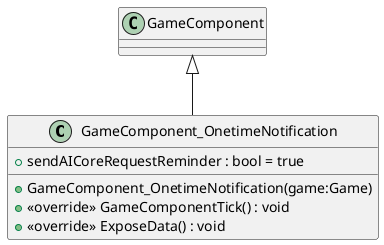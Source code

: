 @startuml
class GameComponent_OnetimeNotification {
    + sendAICoreRequestReminder : bool = true
    + GameComponent_OnetimeNotification(game:Game)
    + <<override>> GameComponentTick() : void
    + <<override>> ExposeData() : void
}
GameComponent <|-- GameComponent_OnetimeNotification
@enduml
